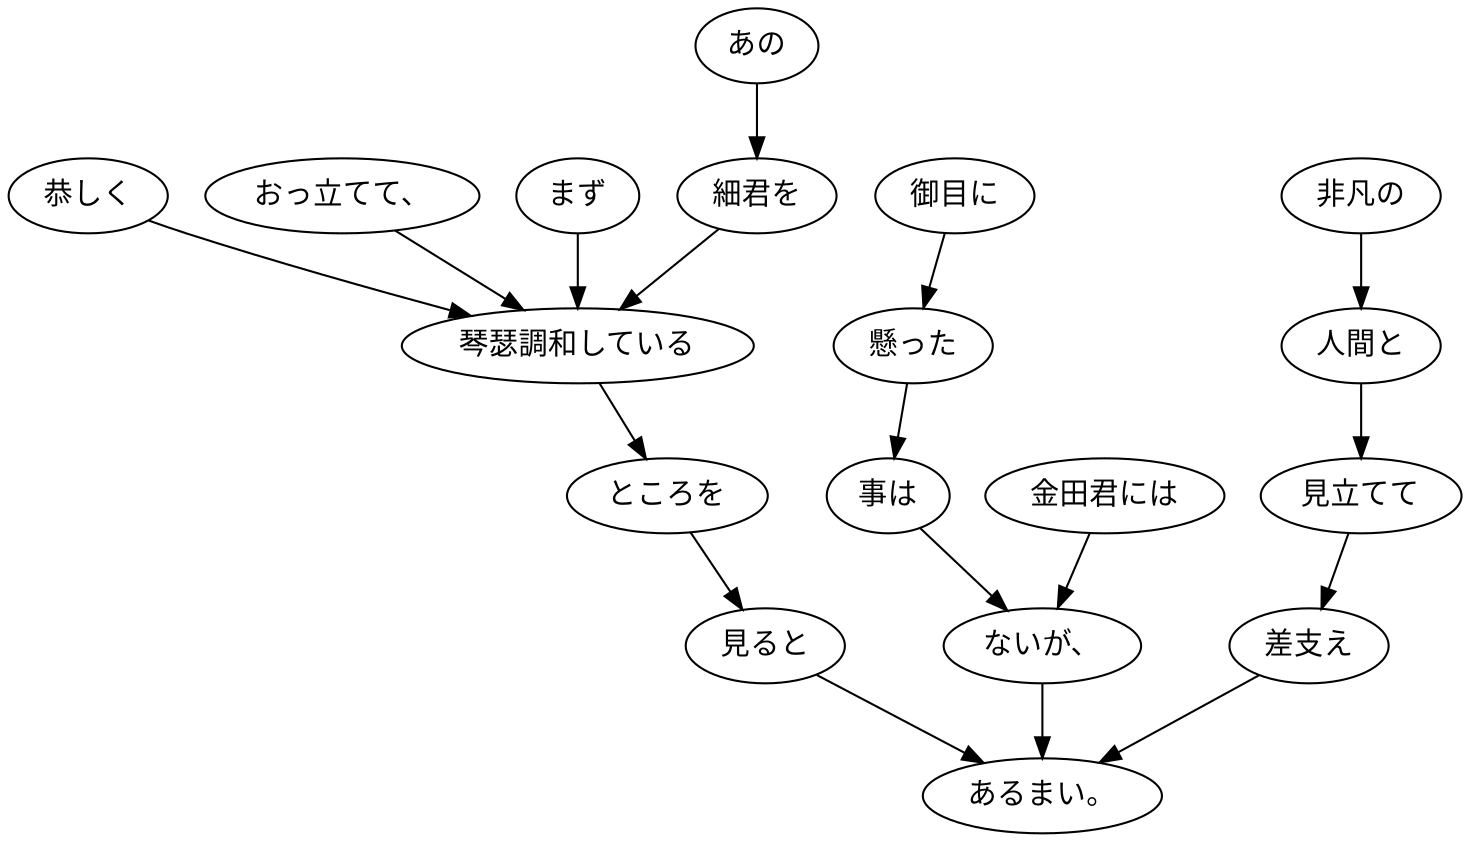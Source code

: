 digraph graph6360 {
	node0 [label="金田君には"];
	node1 [label="御目に"];
	node2 [label="懸った"];
	node3 [label="事は"];
	node4 [label="ないが、"];
	node5 [label="まず"];
	node6 [label="あの"];
	node7 [label="細君を"];
	node8 [label="恭しく"];
	node9 [label="おっ立てて、"];
	node10 [label="琴瑟調和している"];
	node11 [label="ところを"];
	node12 [label="見ると"];
	node13 [label="非凡の"];
	node14 [label="人間と"];
	node15 [label="見立てて"];
	node16 [label="差支え"];
	node17 [label="あるまい。"];
	node0 -> node4;
	node1 -> node2;
	node2 -> node3;
	node3 -> node4;
	node4 -> node17;
	node5 -> node10;
	node6 -> node7;
	node7 -> node10;
	node8 -> node10;
	node9 -> node10;
	node10 -> node11;
	node11 -> node12;
	node12 -> node17;
	node13 -> node14;
	node14 -> node15;
	node15 -> node16;
	node16 -> node17;
}
